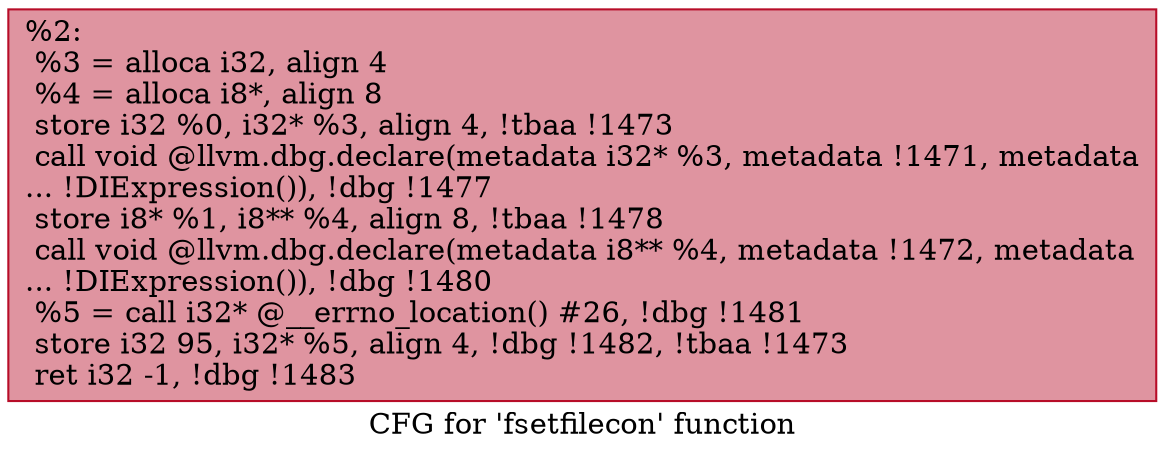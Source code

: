 digraph "CFG for 'fsetfilecon' function" {
	label="CFG for 'fsetfilecon' function";

	Node0x114ebd0 [shape=record,color="#b70d28ff", style=filled, fillcolor="#b70d2870",label="{%2:\l  %3 = alloca i32, align 4\l  %4 = alloca i8*, align 8\l  store i32 %0, i32* %3, align 4, !tbaa !1473\l  call void @llvm.dbg.declare(metadata i32* %3, metadata !1471, metadata\l... !DIExpression()), !dbg !1477\l  store i8* %1, i8** %4, align 8, !tbaa !1478\l  call void @llvm.dbg.declare(metadata i8** %4, metadata !1472, metadata\l... !DIExpression()), !dbg !1480\l  %5 = call i32* @__errno_location() #26, !dbg !1481\l  store i32 95, i32* %5, align 4, !dbg !1482, !tbaa !1473\l  ret i32 -1, !dbg !1483\l}"];
}
